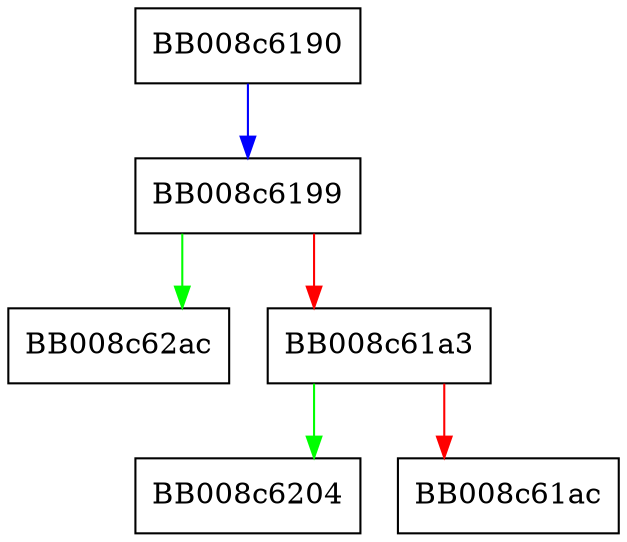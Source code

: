 digraph __memset_avx512_unaligned {
  node [shape="box"];
  graph [splines=ortho];
  BB008c6190 -> BB008c6199 [color="blue"];
  BB008c6199 -> BB008c62ac [color="green"];
  BB008c6199 -> BB008c61a3 [color="red"];
  BB008c61a3 -> BB008c6204 [color="green"];
  BB008c61a3 -> BB008c61ac [color="red"];
}